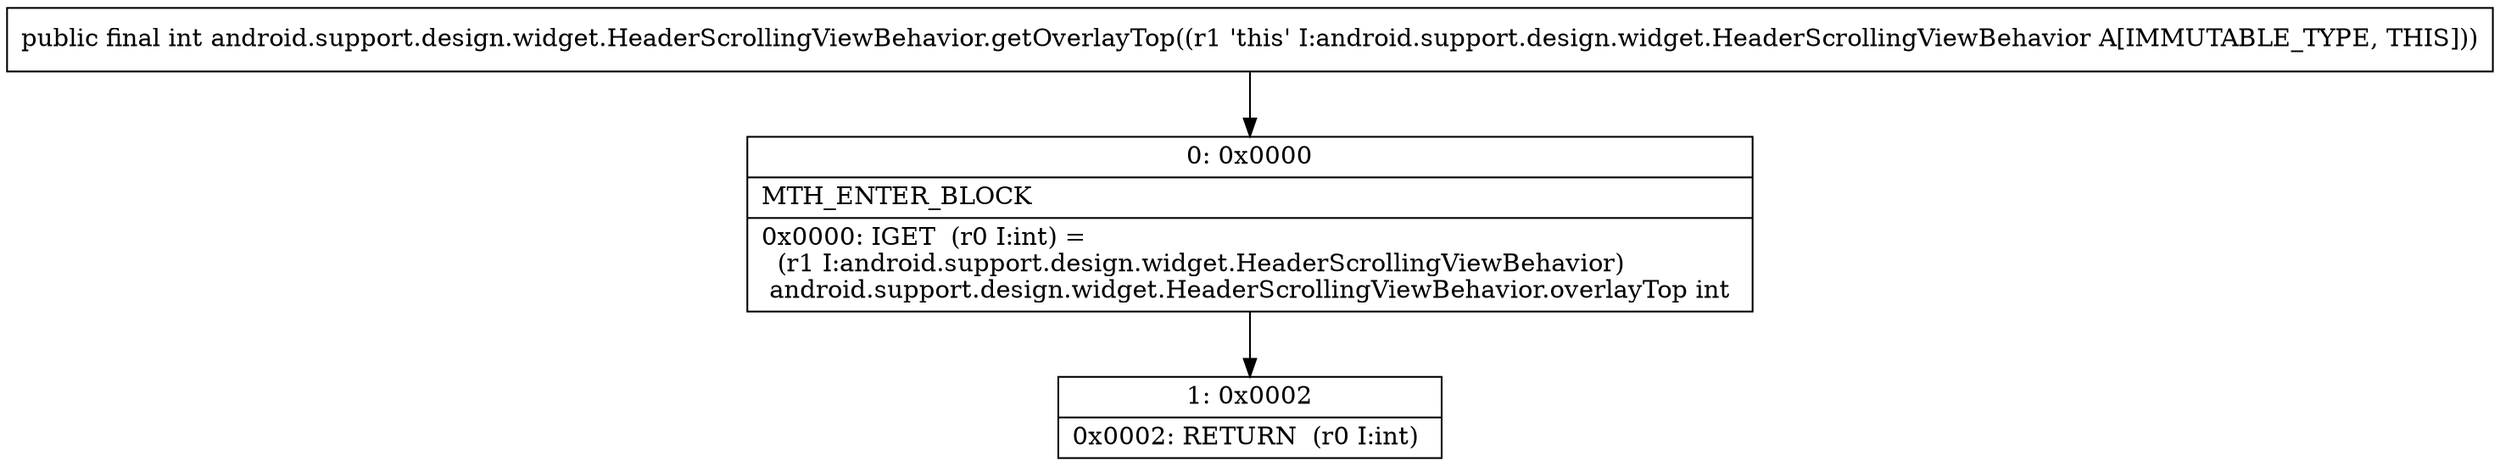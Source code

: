 digraph "CFG forandroid.support.design.widget.HeaderScrollingViewBehavior.getOverlayTop()I" {
Node_0 [shape=record,label="{0\:\ 0x0000|MTH_ENTER_BLOCK\l|0x0000: IGET  (r0 I:int) = \l  (r1 I:android.support.design.widget.HeaderScrollingViewBehavior)\l android.support.design.widget.HeaderScrollingViewBehavior.overlayTop int \l}"];
Node_1 [shape=record,label="{1\:\ 0x0002|0x0002: RETURN  (r0 I:int) \l}"];
MethodNode[shape=record,label="{public final int android.support.design.widget.HeaderScrollingViewBehavior.getOverlayTop((r1 'this' I:android.support.design.widget.HeaderScrollingViewBehavior A[IMMUTABLE_TYPE, THIS])) }"];
MethodNode -> Node_0;
Node_0 -> Node_1;
}

